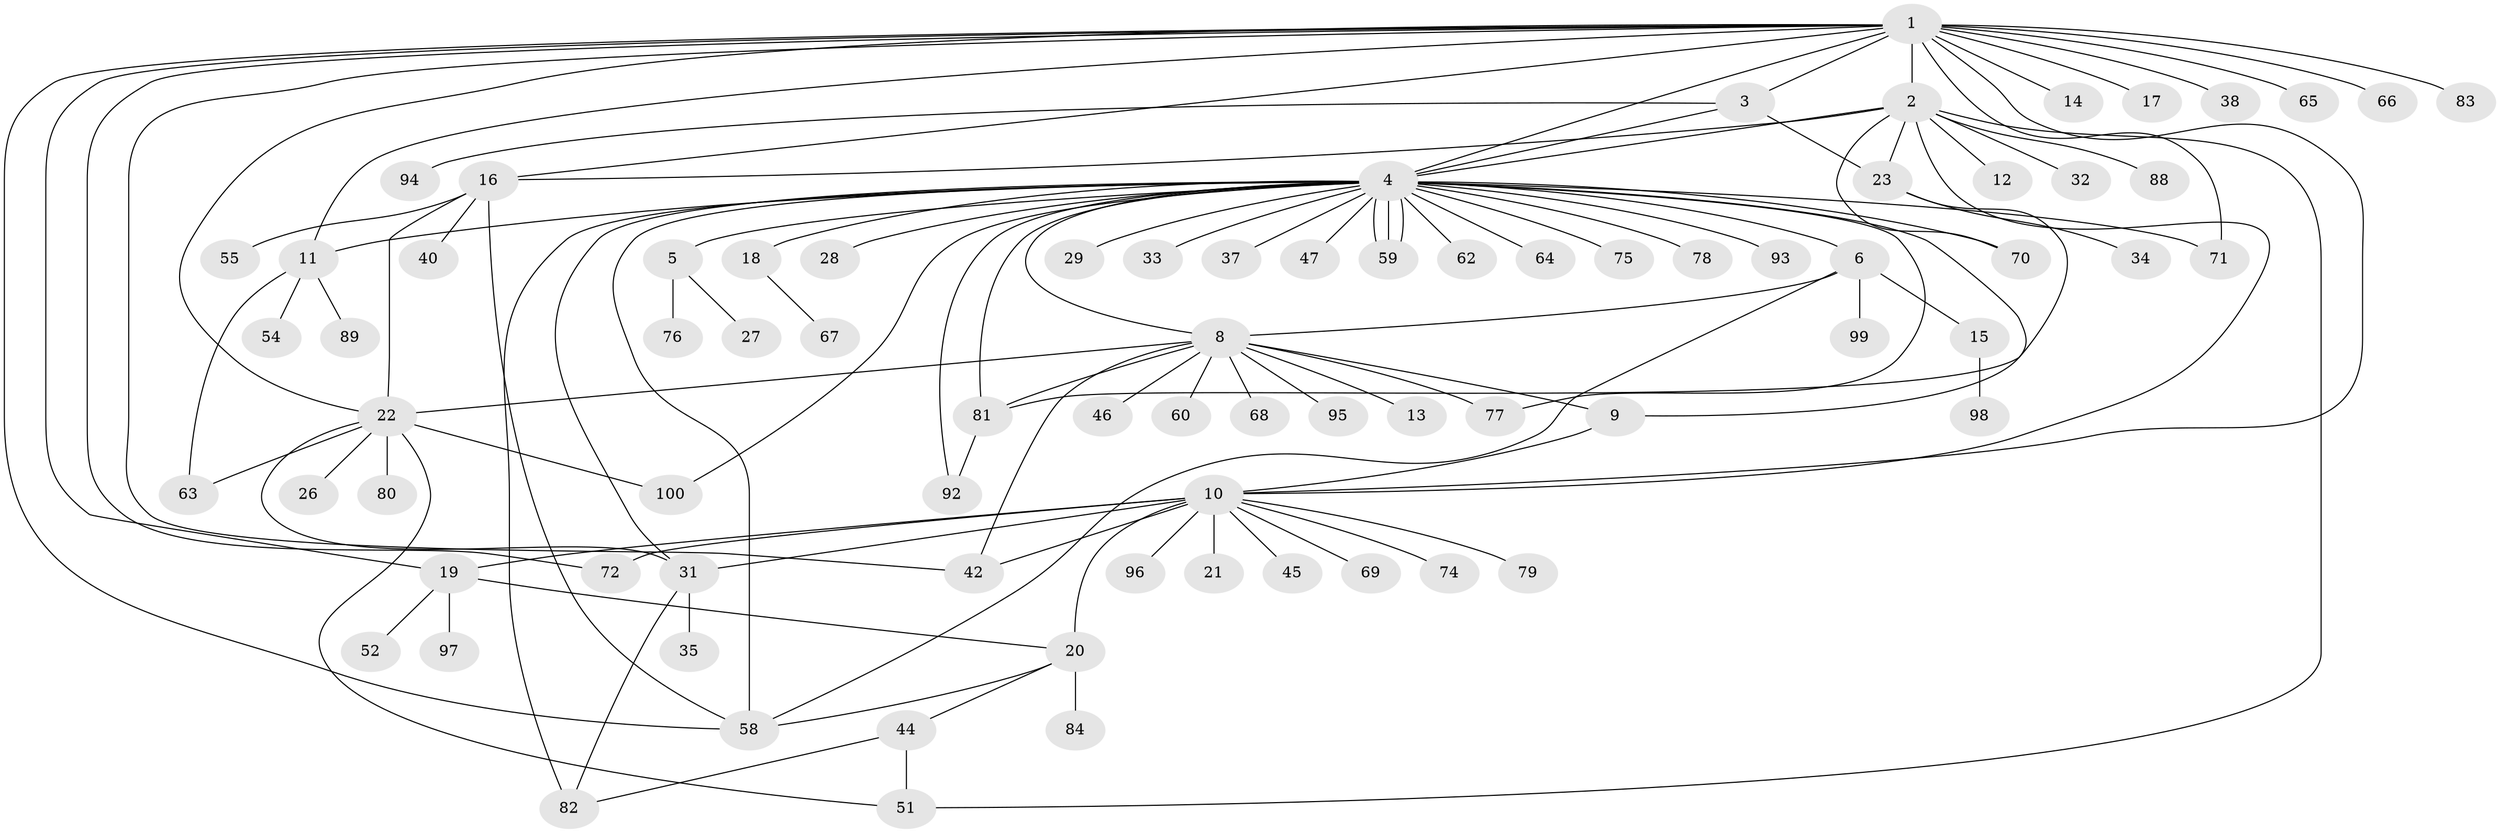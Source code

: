 // original degree distribution, {20: 0.01, 11: 0.01, 5: 0.04, 29: 0.01, 3: 0.15, 6: 0.03, 1: 0.54, 12: 0.01, 14: 0.01, 2: 0.13, 4: 0.05, 7: 0.01}
// Generated by graph-tools (version 1.1) at 2025/41/03/06/25 10:41:51]
// undirected, 79 vertices, 114 edges
graph export_dot {
graph [start="1"]
  node [color=gray90,style=filled];
  1 [super="+53"];
  2 [super="+7"];
  3 [super="+90"];
  4 [super="+25"];
  5;
  6 [super="+56"];
  8 [super="+36"];
  9;
  10 [super="+50"];
  11;
  12;
  13;
  14;
  15;
  16 [super="+39"];
  17 [super="+85"];
  18 [super="+30"];
  19 [super="+48"];
  20 [super="+41"];
  21;
  22 [super="+49"];
  23 [super="+24"];
  26;
  27;
  28;
  29;
  31 [super="+43"];
  32;
  33 [super="+61"];
  34;
  35;
  37;
  38;
  40;
  42 [super="+91"];
  44 [super="+57"];
  45;
  46;
  47;
  51;
  52;
  54;
  55;
  58;
  59 [super="+86"];
  60;
  62;
  63 [super="+73"];
  64;
  65;
  66;
  67;
  68;
  69;
  70;
  71;
  72;
  74;
  75;
  76;
  77;
  78;
  79;
  80;
  81 [super="+87"];
  82;
  83;
  84;
  88;
  89;
  92;
  93;
  94;
  95;
  96;
  97;
  98;
  99;
  100;
  1 -- 2;
  1 -- 3;
  1 -- 4;
  1 -- 10;
  1 -- 11;
  1 -- 14;
  1 -- 16;
  1 -- 17 [weight=2];
  1 -- 19;
  1 -- 22;
  1 -- 38;
  1 -- 58;
  1 -- 65;
  1 -- 66;
  1 -- 71;
  1 -- 72;
  1 -- 83;
  1 -- 42;
  2 -- 4;
  2 -- 12;
  2 -- 16;
  2 -- 32;
  2 -- 51;
  2 -- 70;
  2 -- 88;
  2 -- 10;
  2 -- 23;
  3 -- 4;
  3 -- 23;
  3 -- 94;
  4 -- 5;
  4 -- 6;
  4 -- 8;
  4 -- 11;
  4 -- 18;
  4 -- 28;
  4 -- 33;
  4 -- 37;
  4 -- 47;
  4 -- 58;
  4 -- 59;
  4 -- 59;
  4 -- 59;
  4 -- 62;
  4 -- 64;
  4 -- 70;
  4 -- 71;
  4 -- 75;
  4 -- 77;
  4 -- 78;
  4 -- 82;
  4 -- 92;
  4 -- 93;
  4 -- 81;
  4 -- 100;
  4 -- 9;
  4 -- 29;
  4 -- 31;
  5 -- 27;
  5 -- 76;
  6 -- 15;
  6 -- 58;
  6 -- 99;
  6 -- 8;
  8 -- 9;
  8 -- 13;
  8 -- 42;
  8 -- 46;
  8 -- 60;
  8 -- 68;
  8 -- 77;
  8 -- 81;
  8 -- 95;
  8 -- 22;
  9 -- 10;
  10 -- 19;
  10 -- 20;
  10 -- 21;
  10 -- 31;
  10 -- 42 [weight=2];
  10 -- 45;
  10 -- 69;
  10 -- 72;
  10 -- 74;
  10 -- 96;
  10 -- 79;
  11 -- 54;
  11 -- 63;
  11 -- 89;
  15 -- 98;
  16 -- 22;
  16 -- 55;
  16 -- 40;
  16 -- 58;
  18 -- 67;
  19 -- 52;
  19 -- 97;
  19 -- 20;
  20 -- 44;
  20 -- 58;
  20 -- 84;
  22 -- 26;
  22 -- 51;
  22 -- 63;
  22 -- 80;
  22 -- 100;
  22 -- 31;
  23 -- 34;
  23 -- 81;
  31 -- 35;
  31 -- 82;
  44 -- 82;
  44 -- 51;
  81 -- 92;
}
